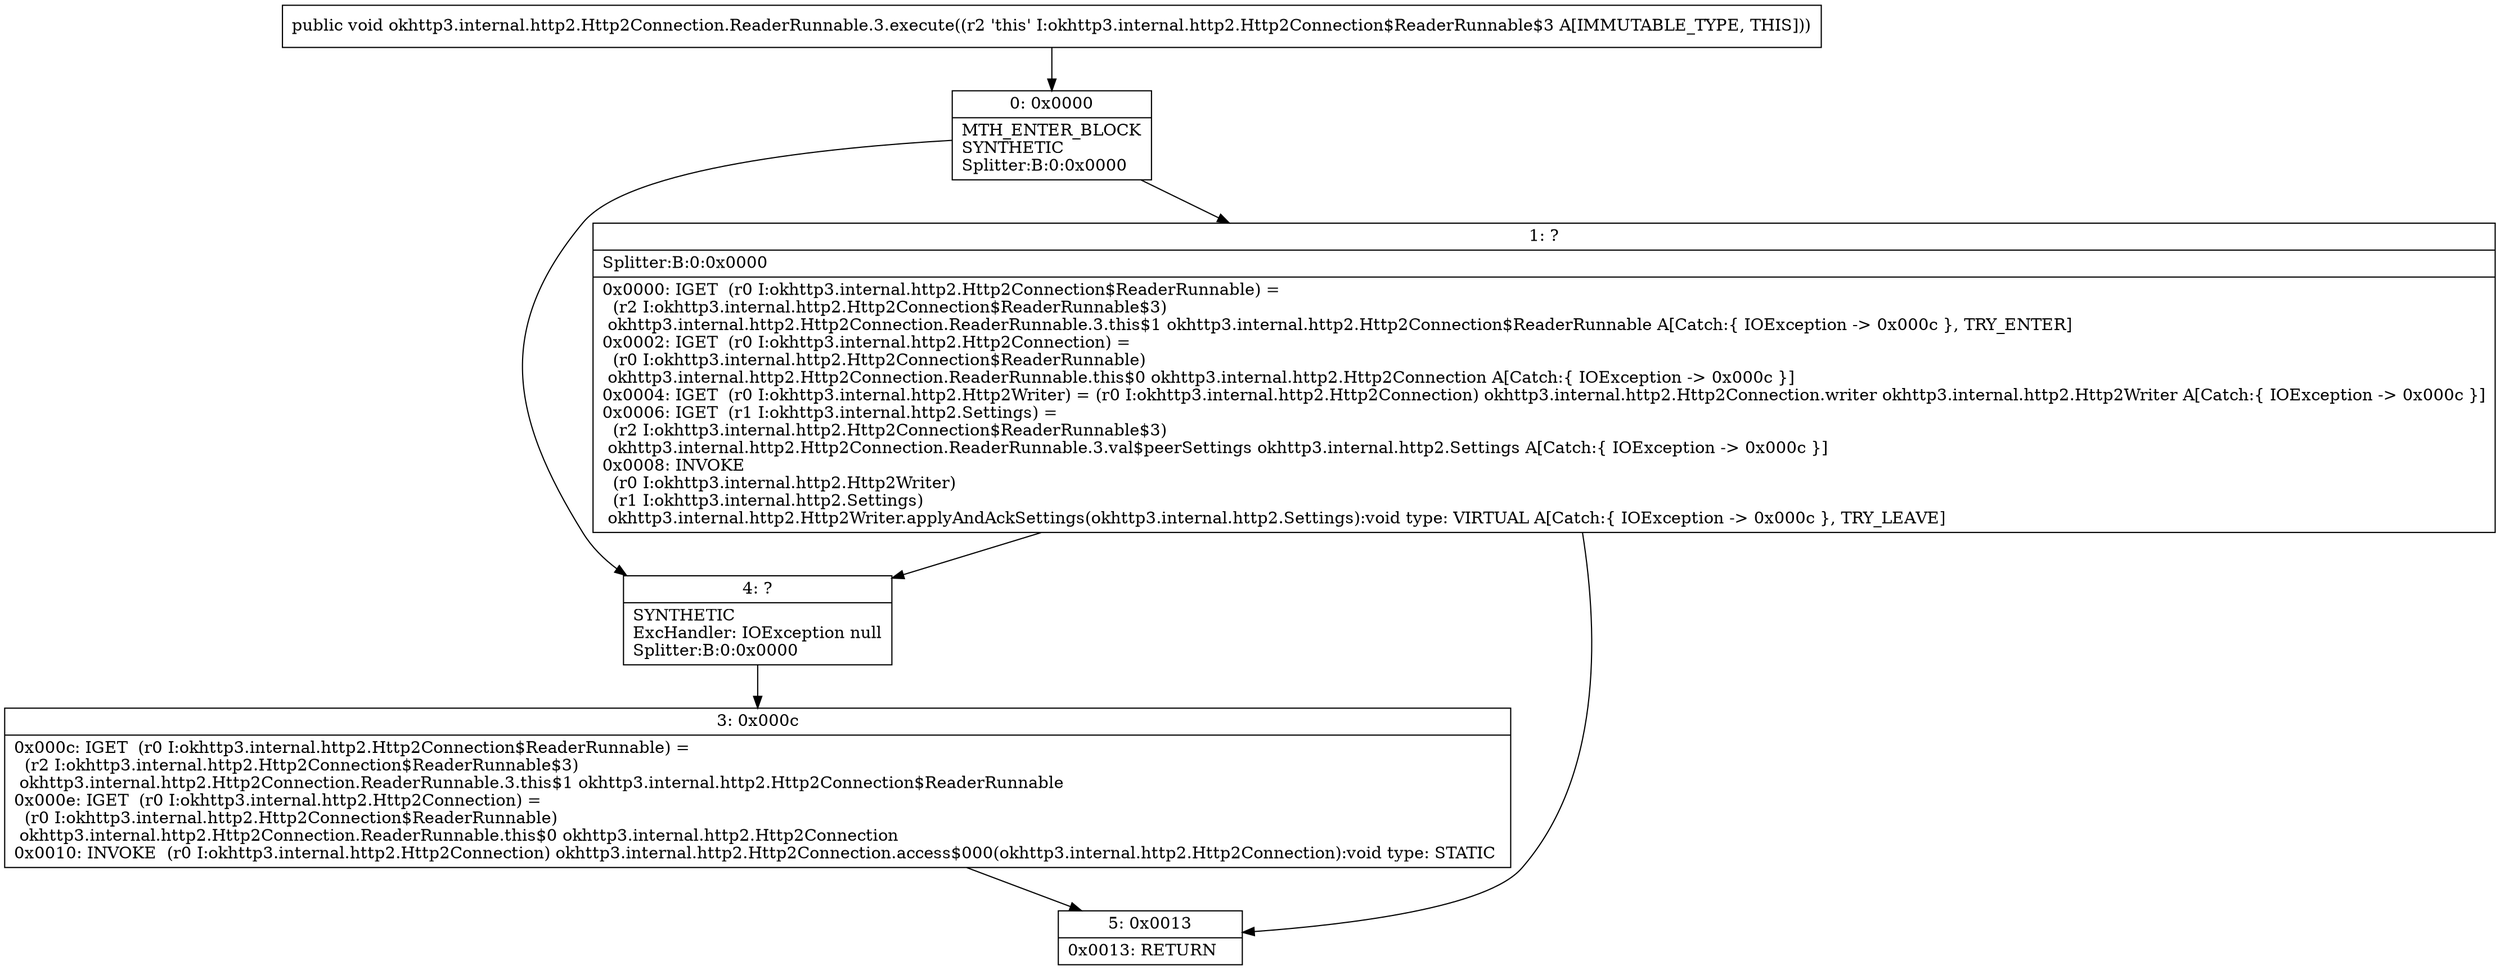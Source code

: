 digraph "CFG forokhttp3.internal.http2.Http2Connection.ReaderRunnable.3.execute()V" {
Node_0 [shape=record,label="{0\:\ 0x0000|MTH_ENTER_BLOCK\lSYNTHETIC\lSplitter:B:0:0x0000\l}"];
Node_1 [shape=record,label="{1\:\ ?|Splitter:B:0:0x0000\l|0x0000: IGET  (r0 I:okhttp3.internal.http2.Http2Connection$ReaderRunnable) = \l  (r2 I:okhttp3.internal.http2.Http2Connection$ReaderRunnable$3)\l okhttp3.internal.http2.Http2Connection.ReaderRunnable.3.this$1 okhttp3.internal.http2.Http2Connection$ReaderRunnable A[Catch:\{ IOException \-\> 0x000c \}, TRY_ENTER]\l0x0002: IGET  (r0 I:okhttp3.internal.http2.Http2Connection) = \l  (r0 I:okhttp3.internal.http2.Http2Connection$ReaderRunnable)\l okhttp3.internal.http2.Http2Connection.ReaderRunnable.this$0 okhttp3.internal.http2.Http2Connection A[Catch:\{ IOException \-\> 0x000c \}]\l0x0004: IGET  (r0 I:okhttp3.internal.http2.Http2Writer) = (r0 I:okhttp3.internal.http2.Http2Connection) okhttp3.internal.http2.Http2Connection.writer okhttp3.internal.http2.Http2Writer A[Catch:\{ IOException \-\> 0x000c \}]\l0x0006: IGET  (r1 I:okhttp3.internal.http2.Settings) = \l  (r2 I:okhttp3.internal.http2.Http2Connection$ReaderRunnable$3)\l okhttp3.internal.http2.Http2Connection.ReaderRunnable.3.val$peerSettings okhttp3.internal.http2.Settings A[Catch:\{ IOException \-\> 0x000c \}]\l0x0008: INVOKE  \l  (r0 I:okhttp3.internal.http2.Http2Writer)\l  (r1 I:okhttp3.internal.http2.Settings)\l okhttp3.internal.http2.Http2Writer.applyAndAckSettings(okhttp3.internal.http2.Settings):void type: VIRTUAL A[Catch:\{ IOException \-\> 0x000c \}, TRY_LEAVE]\l}"];
Node_3 [shape=record,label="{3\:\ 0x000c|0x000c: IGET  (r0 I:okhttp3.internal.http2.Http2Connection$ReaderRunnable) = \l  (r2 I:okhttp3.internal.http2.Http2Connection$ReaderRunnable$3)\l okhttp3.internal.http2.Http2Connection.ReaderRunnable.3.this$1 okhttp3.internal.http2.Http2Connection$ReaderRunnable \l0x000e: IGET  (r0 I:okhttp3.internal.http2.Http2Connection) = \l  (r0 I:okhttp3.internal.http2.Http2Connection$ReaderRunnable)\l okhttp3.internal.http2.Http2Connection.ReaderRunnable.this$0 okhttp3.internal.http2.Http2Connection \l0x0010: INVOKE  (r0 I:okhttp3.internal.http2.Http2Connection) okhttp3.internal.http2.Http2Connection.access$000(okhttp3.internal.http2.Http2Connection):void type: STATIC \l}"];
Node_4 [shape=record,label="{4\:\ ?|SYNTHETIC\lExcHandler: IOException null\lSplitter:B:0:0x0000\l}"];
Node_5 [shape=record,label="{5\:\ 0x0013|0x0013: RETURN   \l}"];
MethodNode[shape=record,label="{public void okhttp3.internal.http2.Http2Connection.ReaderRunnable.3.execute((r2 'this' I:okhttp3.internal.http2.Http2Connection$ReaderRunnable$3 A[IMMUTABLE_TYPE, THIS])) }"];
MethodNode -> Node_0;
Node_0 -> Node_1;
Node_0 -> Node_4;
Node_1 -> Node_4;
Node_1 -> Node_5;
Node_3 -> Node_5;
Node_4 -> Node_3;
}

